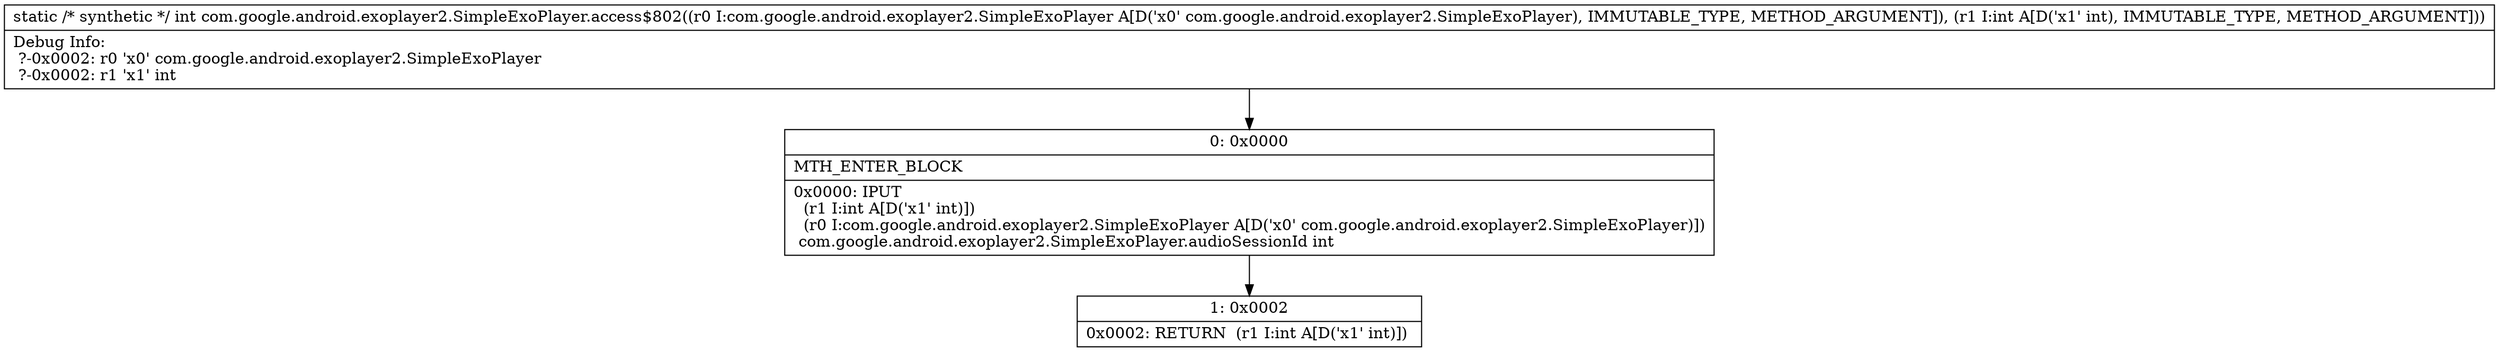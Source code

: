 digraph "CFG forcom.google.android.exoplayer2.SimpleExoPlayer.access$802(Lcom\/google\/android\/exoplayer2\/SimpleExoPlayer;I)I" {
Node_0 [shape=record,label="{0\:\ 0x0000|MTH_ENTER_BLOCK\l|0x0000: IPUT  \l  (r1 I:int A[D('x1' int)])\l  (r0 I:com.google.android.exoplayer2.SimpleExoPlayer A[D('x0' com.google.android.exoplayer2.SimpleExoPlayer)])\l com.google.android.exoplayer2.SimpleExoPlayer.audioSessionId int \l}"];
Node_1 [shape=record,label="{1\:\ 0x0002|0x0002: RETURN  (r1 I:int A[D('x1' int)]) \l}"];
MethodNode[shape=record,label="{static \/* synthetic *\/ int com.google.android.exoplayer2.SimpleExoPlayer.access$802((r0 I:com.google.android.exoplayer2.SimpleExoPlayer A[D('x0' com.google.android.exoplayer2.SimpleExoPlayer), IMMUTABLE_TYPE, METHOD_ARGUMENT]), (r1 I:int A[D('x1' int), IMMUTABLE_TYPE, METHOD_ARGUMENT]))  | Debug Info:\l  ?\-0x0002: r0 'x0' com.google.android.exoplayer2.SimpleExoPlayer\l  ?\-0x0002: r1 'x1' int\l}"];
MethodNode -> Node_0;
Node_0 -> Node_1;
}

